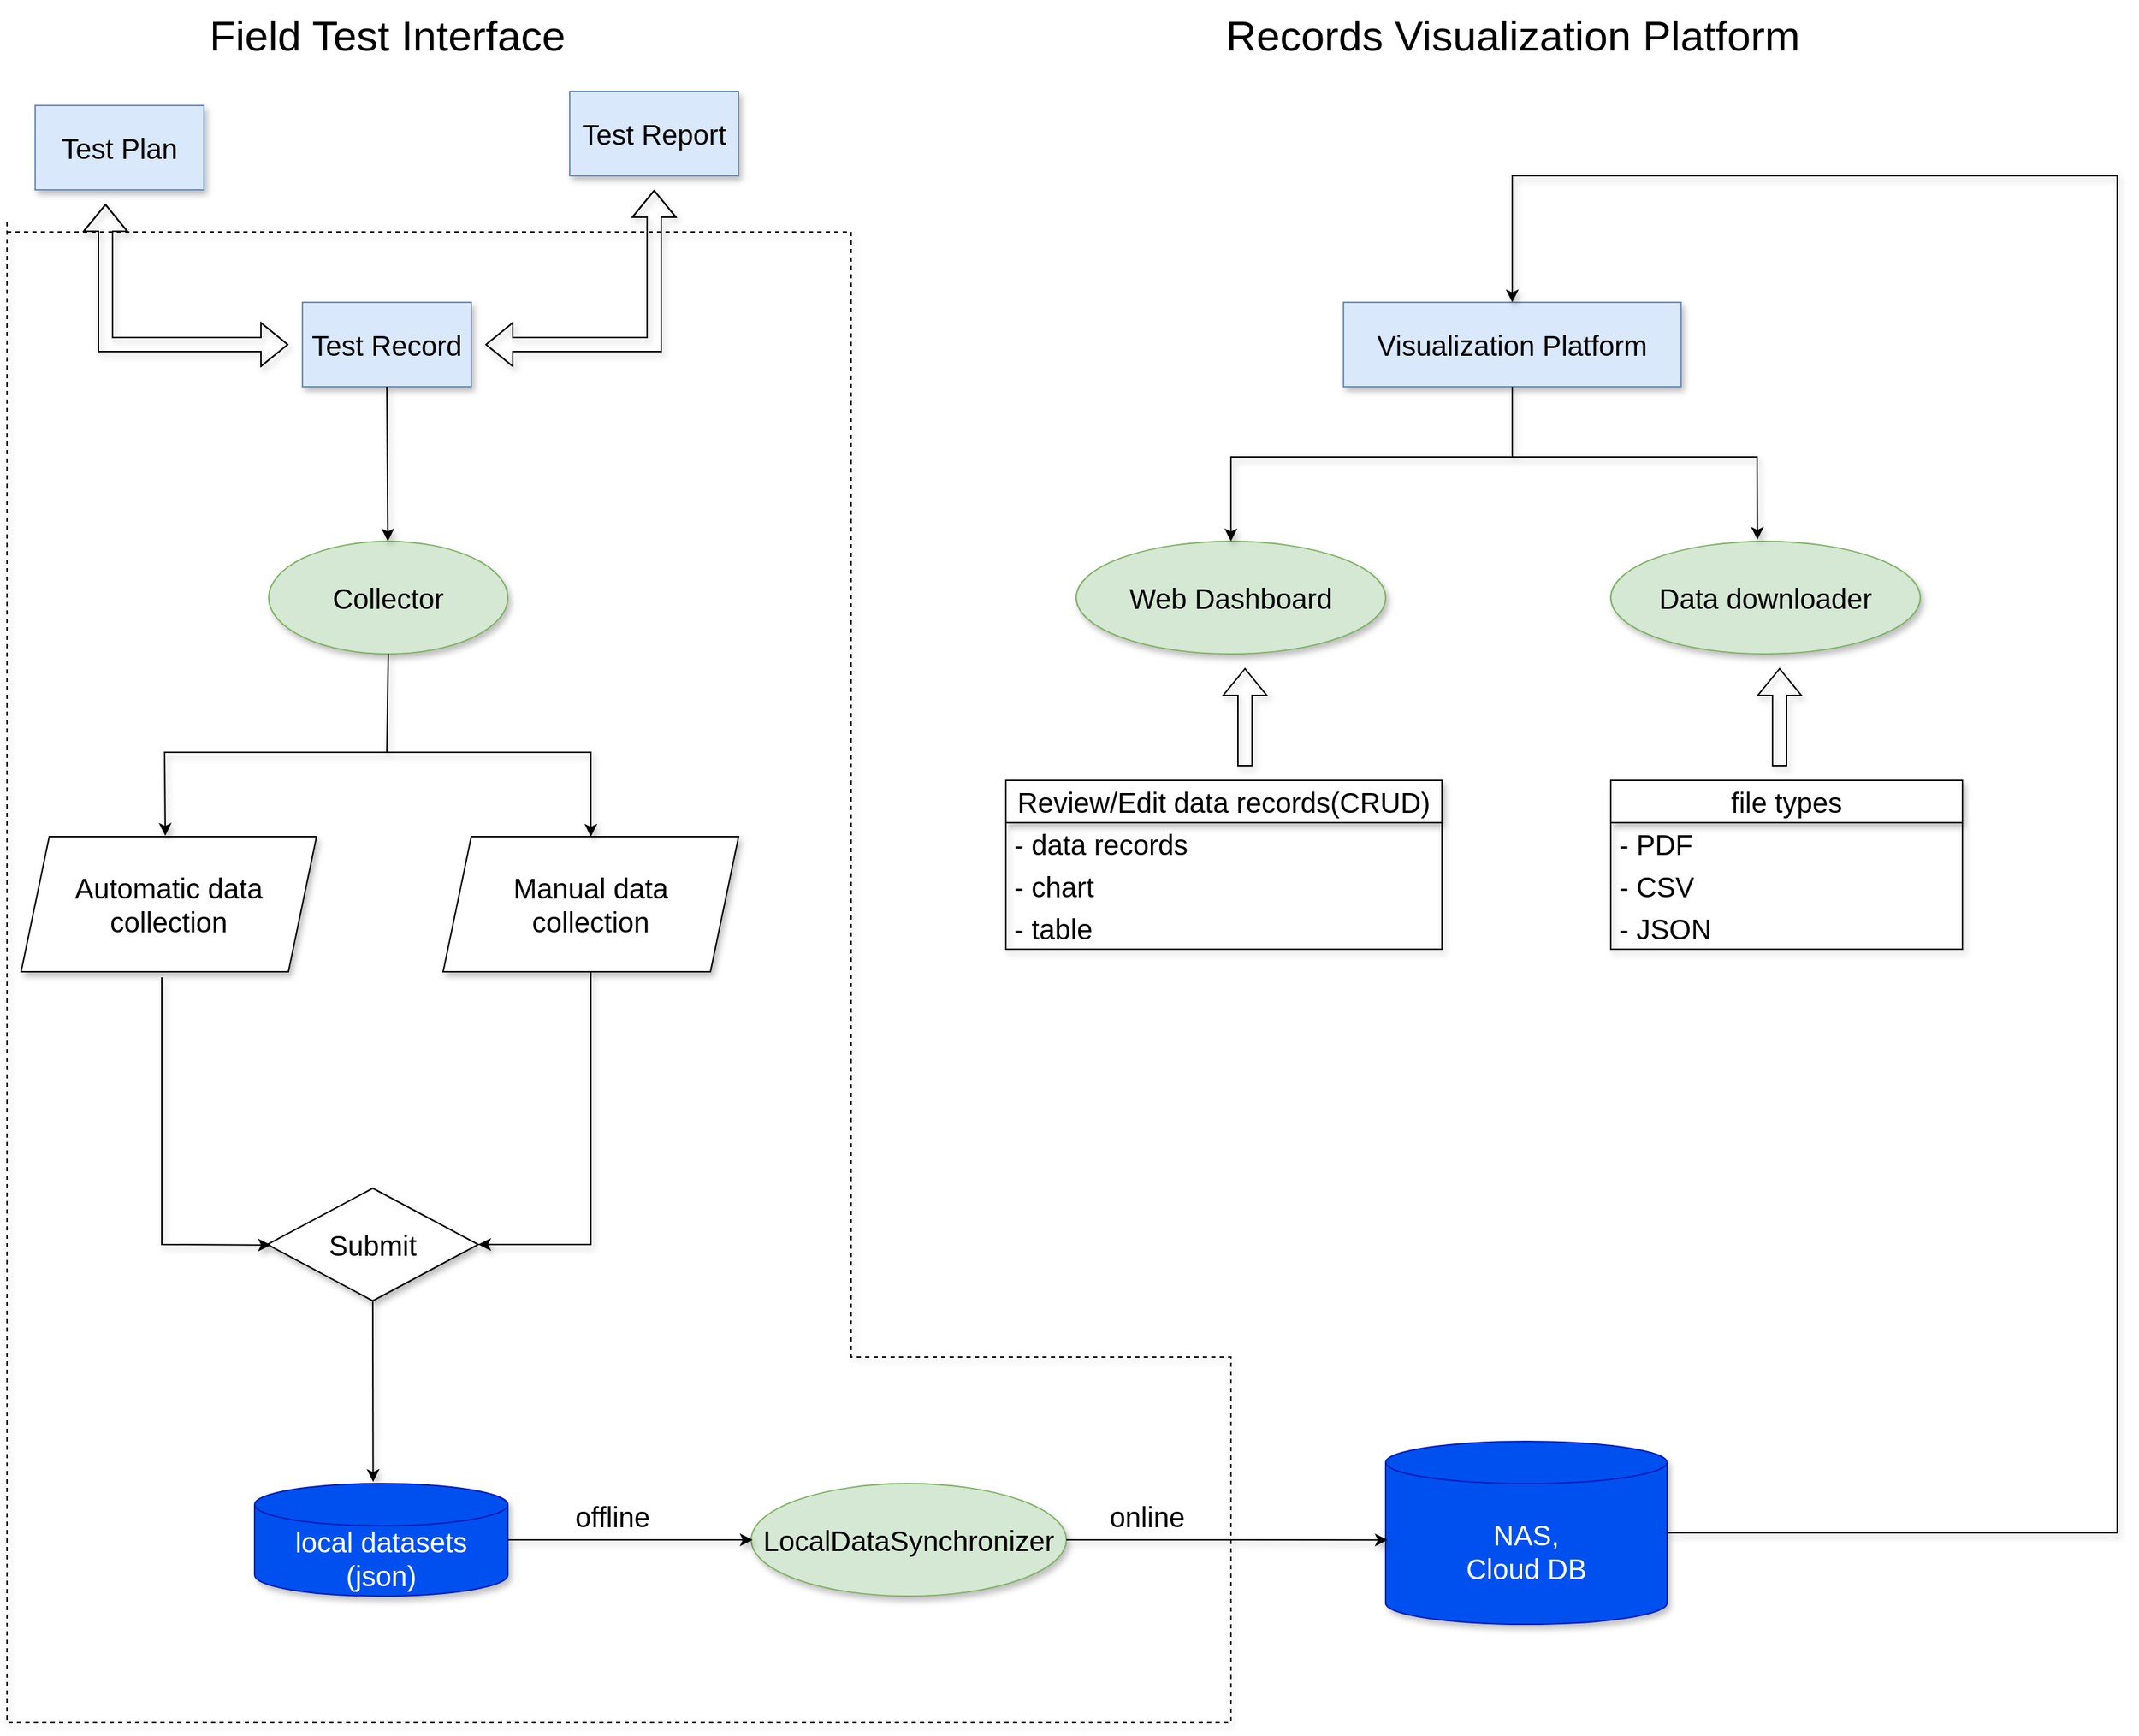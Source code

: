 <mxfile version="22.1.11" type="github">
  <diagram name="Page-1" id="FfccGsqJgMrKl8kAHi3x">
    <mxGraphModel dx="1893" dy="1899" grid="1" gridSize="10" guides="1" tooltips="1" connect="1" arrows="1" fold="1" page="1" pageScale="1" pageWidth="1169" pageHeight="827" math="0" shadow="0">
      <root>
        <mxCell id="0" />
        <mxCell id="1" parent="0" />
        <mxCell id="A4l-o2NZdVwnyrjvBV0h-2" value="Visualization Platform" style="rounded=0;whiteSpace=wrap;html=1;fontSize=20;shadow=1;fillColor=#dae8fc;strokeColor=#6c8ebf;" vertex="1" parent="1">
          <mxGeometry x="1000" y="-10" width="240" height="60" as="geometry" />
        </mxCell>
        <mxCell id="A4l-o2NZdVwnyrjvBV0h-4" value="Test Plan" style="rounded=0;whiteSpace=wrap;html=1;fontSize=20;shadow=1;fillColor=#dae8fc;strokeColor=#6c8ebf;" vertex="1" parent="1">
          <mxGeometry x="70" y="-150" width="120" height="60" as="geometry" />
        </mxCell>
        <mxCell id="A4l-o2NZdVwnyrjvBV0h-5" value="Test Record" style="rounded=0;whiteSpace=wrap;html=1;fontSize=20;shadow=1;fillColor=#dae8fc;strokeColor=#6c8ebf;" vertex="1" parent="1">
          <mxGeometry x="260" y="-10" width="120" height="60" as="geometry" />
        </mxCell>
        <mxCell id="A4l-o2NZdVwnyrjvBV0h-6" value="Test Report" style="rounded=0;whiteSpace=wrap;html=1;fontSize=20;shadow=1;fillColor=#dae8fc;strokeColor=#6c8ebf;" vertex="1" parent="1">
          <mxGeometry x="450" y="-160" width="120" height="60" as="geometry" />
        </mxCell>
        <mxCell id="A4l-o2NZdVwnyrjvBV0h-12" value="Collector" style="ellipse;whiteSpace=wrap;html=1;fontSize=20;shadow=1;fillColor=#d5e8d4;strokeColor=#82b366;" vertex="1" parent="1">
          <mxGeometry x="236" y="160" width="170" height="80" as="geometry" />
        </mxCell>
        <mxCell id="A4l-o2NZdVwnyrjvBV0h-13" value="NAS,&lt;br&gt;Cloud DB" style="shape=cylinder3;whiteSpace=wrap;html=1;boundedLbl=1;backgroundOutline=1;size=15;fontSize=20;shadow=1;fillColor=#0050ef;fontColor=#ffffff;strokeColor=#001DBC;" vertex="1" parent="1">
          <mxGeometry x="1030" y="800" width="200" height="130" as="geometry" />
        </mxCell>
        <mxCell id="A4l-o2NZdVwnyrjvBV0h-14" value="local datasets&lt;br&gt;(json)" style="shape=cylinder3;whiteSpace=wrap;html=1;boundedLbl=1;backgroundOutline=1;size=15;fontSize=20;shadow=1;fillColor=#0050ef;fontColor=#ffffff;strokeColor=#001DBC;" vertex="1" parent="1">
          <mxGeometry x="226" y="830" width="180" height="80" as="geometry" />
        </mxCell>
        <mxCell id="A4l-o2NZdVwnyrjvBV0h-16" value="LocalDataSynchronizer" style="ellipse;whiteSpace=wrap;html=1;fontSize=20;shadow=1;fillColor=#d5e8d4;strokeColor=#82b366;" vertex="1" parent="1">
          <mxGeometry x="579" y="830" width="224" height="80" as="geometry" />
        </mxCell>
        <mxCell id="A4l-o2NZdVwnyrjvBV0h-17" value="Automatic data&lt;br&gt;collection" style="shape=parallelogram;perimeter=parallelogramPerimeter;whiteSpace=wrap;html=1;fixedSize=1;fontSize=20;shadow=1;" vertex="1" parent="1">
          <mxGeometry x="60" y="370" width="210" height="96" as="geometry" />
        </mxCell>
        <mxCell id="A4l-o2NZdVwnyrjvBV0h-18" value="Manual data&lt;br&gt;collection" style="shape=parallelogram;perimeter=parallelogramPerimeter;whiteSpace=wrap;html=1;fixedSize=1;fontSize=20;shadow=1;" vertex="1" parent="1">
          <mxGeometry x="360" y="370" width="210" height="96" as="geometry" />
        </mxCell>
        <mxCell id="A4l-o2NZdVwnyrjvBV0h-20" value="Submit" style="rhombus;whiteSpace=wrap;html=1;fontSize=20;shadow=1;" vertex="1" parent="1">
          <mxGeometry x="235" y="620" width="150" height="80" as="geometry" />
        </mxCell>
        <mxCell id="A4l-o2NZdVwnyrjvBV0h-22" value="" style="endArrow=classic;html=1;rounded=0;exitX=0.5;exitY=1;exitDx=0;exitDy=0;shadow=1;" edge="1" parent="1" source="A4l-o2NZdVwnyrjvBV0h-5" target="A4l-o2NZdVwnyrjvBV0h-12">
          <mxGeometry width="50" height="50" relative="1" as="geometry">
            <mxPoint x="510" y="110" as="sourcePoint" />
            <mxPoint x="560" y="60" as="targetPoint" />
          </mxGeometry>
        </mxCell>
        <mxCell id="A4l-o2NZdVwnyrjvBV0h-23" value="" style="endArrow=classic;html=1;rounded=0;exitX=0.5;exitY=1;exitDx=0;exitDy=0;entryX=0.5;entryY=0;entryDx=0;entryDy=0;shadow=1;" edge="1" parent="1" source="A4l-o2NZdVwnyrjvBV0h-12" target="A4l-o2NZdVwnyrjvBV0h-18">
          <mxGeometry width="50" height="50" relative="1" as="geometry">
            <mxPoint x="460" y="540" as="sourcePoint" />
            <mxPoint x="510" y="490" as="targetPoint" />
            <Array as="points">
              <mxPoint x="320" y="310" />
              <mxPoint x="465" y="310" />
            </Array>
          </mxGeometry>
        </mxCell>
        <mxCell id="A4l-o2NZdVwnyrjvBV0h-24" value="" style="endArrow=classic;html=1;rounded=0;entryX=0.488;entryY=-0.007;entryDx=0;entryDy=0;entryPerimeter=0;shadow=1;" edge="1" parent="1" target="A4l-o2NZdVwnyrjvBV0h-17">
          <mxGeometry width="50" height="50" relative="1" as="geometry">
            <mxPoint x="320" y="310" as="sourcePoint" />
            <mxPoint x="360" y="380" as="targetPoint" />
            <Array as="points">
              <mxPoint x="162" y="310" />
            </Array>
          </mxGeometry>
        </mxCell>
        <mxCell id="A4l-o2NZdVwnyrjvBV0h-25" value="" style="endArrow=classic;html=1;rounded=0;entryX=0.017;entryY=0.505;entryDx=0;entryDy=0;entryPerimeter=0;shadow=1;" edge="1" parent="1" target="A4l-o2NZdVwnyrjvBV0h-20">
          <mxGeometry width="50" height="50" relative="1" as="geometry">
            <mxPoint x="160" y="470" as="sourcePoint" />
            <mxPoint x="230" y="660" as="targetPoint" />
            <Array as="points">
              <mxPoint x="160" y="660" />
            </Array>
          </mxGeometry>
        </mxCell>
        <mxCell id="A4l-o2NZdVwnyrjvBV0h-26" value="" style="endArrow=classic;html=1;rounded=0;exitX=0.5;exitY=1;exitDx=0;exitDy=0;entryX=1;entryY=0.5;entryDx=0;entryDy=0;shadow=1;" edge="1" parent="1" source="A4l-o2NZdVwnyrjvBV0h-18" target="A4l-o2NZdVwnyrjvBV0h-20">
          <mxGeometry width="50" height="50" relative="1" as="geometry">
            <mxPoint x="480" y="620" as="sourcePoint" />
            <mxPoint x="530" y="570" as="targetPoint" />
            <Array as="points">
              <mxPoint x="465" y="660" />
            </Array>
          </mxGeometry>
        </mxCell>
        <mxCell id="A4l-o2NZdVwnyrjvBV0h-27" value="" style="endArrow=classic;html=1;rounded=0;entryX=0.468;entryY=-0.015;entryDx=0;entryDy=0;entryPerimeter=0;exitX=0.5;exitY=1;exitDx=0;exitDy=0;shadow=1;" edge="1" parent="1" source="A4l-o2NZdVwnyrjvBV0h-20" target="A4l-o2NZdVwnyrjvBV0h-14">
          <mxGeometry width="50" height="50" relative="1" as="geometry">
            <mxPoint x="260" y="710" as="sourcePoint" />
            <mxPoint x="310" y="660" as="targetPoint" />
          </mxGeometry>
        </mxCell>
        <mxCell id="A4l-o2NZdVwnyrjvBV0h-28" value="" style="endArrow=classic;html=1;rounded=0;exitX=1;exitY=0.5;exitDx=0;exitDy=0;exitPerimeter=0;shadow=1;" edge="1" parent="1" source="A4l-o2NZdVwnyrjvBV0h-14">
          <mxGeometry width="50" height="50" relative="1" as="geometry">
            <mxPoint x="360" y="740" as="sourcePoint" />
            <mxPoint x="580" y="870" as="targetPoint" />
          </mxGeometry>
        </mxCell>
        <mxCell id="A4l-o2NZdVwnyrjvBV0h-29" value="" style="endArrow=classic;html=1;rounded=0;entryX=0.007;entryY=0.539;entryDx=0;entryDy=0;entryPerimeter=0;exitX=1;exitY=0.5;exitDx=0;exitDy=0;shadow=1;" edge="1" parent="1" source="A4l-o2NZdVwnyrjvBV0h-16" target="A4l-o2NZdVwnyrjvBV0h-13">
          <mxGeometry width="50" height="50" relative="1" as="geometry">
            <mxPoint x="600" y="700" as="sourcePoint" />
            <mxPoint x="650" y="650" as="targetPoint" />
          </mxGeometry>
        </mxCell>
        <mxCell id="A4l-o2NZdVwnyrjvBV0h-30" value="&lt;font style=&quot;font-size: 20px;&quot;&gt;online&lt;/font&gt;" style="text;html=1;align=center;verticalAlign=middle;resizable=0;points=[];autosize=1;strokeColor=none;fillColor=none;shadow=1;" vertex="1" parent="1">
          <mxGeometry x="820" y="833" width="80" height="40" as="geometry" />
        </mxCell>
        <mxCell id="A4l-o2NZdVwnyrjvBV0h-31" value="&lt;font style=&quot;font-size: 20px;&quot;&gt;offline&lt;/font&gt;" style="text;html=1;align=center;verticalAlign=middle;resizable=0;points=[];autosize=1;strokeColor=none;fillColor=none;shadow=1;" vertex="1" parent="1">
          <mxGeometry x="440" y="833" width="80" height="40" as="geometry" />
        </mxCell>
        <mxCell id="A4l-o2NZdVwnyrjvBV0h-32" value="Web Dashboard" style="ellipse;whiteSpace=wrap;html=1;fontSize=20;shadow=1;fillColor=#d5e8d4;strokeColor=#82b366;" vertex="1" parent="1">
          <mxGeometry x="810" y="160" width="220" height="80" as="geometry" />
        </mxCell>
        <mxCell id="A4l-o2NZdVwnyrjvBV0h-33" value="Data downloader" style="ellipse;whiteSpace=wrap;html=1;fontSize=20;shadow=1;fillColor=#d5e8d4;strokeColor=#82b366;" vertex="1" parent="1">
          <mxGeometry x="1190" y="160" width="220" height="80" as="geometry" />
        </mxCell>
        <mxCell id="A4l-o2NZdVwnyrjvBV0h-34" value="Review/Edit data records(CRUD)" style="swimlane;fontStyle=0;childLayout=stackLayout;horizontal=1;startSize=30;horizontalStack=0;resizeParent=1;resizeParentMax=0;resizeLast=0;collapsible=1;marginBottom=0;whiteSpace=wrap;html=1;fontSize=20;shadow=1;" vertex="1" parent="1">
          <mxGeometry x="760" y="330" width="310" height="120" as="geometry" />
        </mxCell>
        <mxCell id="A4l-o2NZdVwnyrjvBV0h-35" value="- data records" style="text;strokeColor=none;fillColor=none;align=left;verticalAlign=middle;spacingLeft=4;spacingRight=4;overflow=hidden;points=[[0,0.5],[1,0.5]];portConstraint=eastwest;rotatable=0;whiteSpace=wrap;html=1;fontSize=20;shadow=1;" vertex="1" parent="A4l-o2NZdVwnyrjvBV0h-34">
          <mxGeometry y="30" width="310" height="30" as="geometry" />
        </mxCell>
        <mxCell id="A4l-o2NZdVwnyrjvBV0h-36" value="- chart" style="text;strokeColor=none;fillColor=none;align=left;verticalAlign=middle;spacingLeft=4;spacingRight=4;overflow=hidden;points=[[0,0.5],[1,0.5]];portConstraint=eastwest;rotatable=0;whiteSpace=wrap;html=1;fontSize=20;shadow=1;" vertex="1" parent="A4l-o2NZdVwnyrjvBV0h-34">
          <mxGeometry y="60" width="310" height="30" as="geometry" />
        </mxCell>
        <mxCell id="A4l-o2NZdVwnyrjvBV0h-37" value="- table" style="text;strokeColor=none;fillColor=none;align=left;verticalAlign=middle;spacingLeft=4;spacingRight=4;overflow=hidden;points=[[0,0.5],[1,0.5]];portConstraint=eastwest;rotatable=0;whiteSpace=wrap;html=1;fontSize=20;shadow=1;" vertex="1" parent="A4l-o2NZdVwnyrjvBV0h-34">
          <mxGeometry y="90" width="310" height="30" as="geometry" />
        </mxCell>
        <mxCell id="A4l-o2NZdVwnyrjvBV0h-39" value="file types" style="swimlane;fontStyle=0;childLayout=stackLayout;horizontal=1;startSize=30;horizontalStack=0;resizeParent=1;resizeParentMax=0;resizeLast=0;collapsible=1;marginBottom=0;whiteSpace=wrap;html=1;fontSize=20;shadow=1;" vertex="1" parent="1">
          <mxGeometry x="1190" y="330" width="250" height="120" as="geometry" />
        </mxCell>
        <mxCell id="A4l-o2NZdVwnyrjvBV0h-40" value="- PDF" style="text;strokeColor=none;fillColor=none;align=left;verticalAlign=middle;spacingLeft=4;spacingRight=4;overflow=hidden;points=[[0,0.5],[1,0.5]];portConstraint=eastwest;rotatable=0;whiteSpace=wrap;html=1;fontSize=20;shadow=1;" vertex="1" parent="A4l-o2NZdVwnyrjvBV0h-39">
          <mxGeometry y="30" width="250" height="30" as="geometry" />
        </mxCell>
        <mxCell id="A4l-o2NZdVwnyrjvBV0h-41" value="- CSV" style="text;strokeColor=none;fillColor=none;align=left;verticalAlign=middle;spacingLeft=4;spacingRight=4;overflow=hidden;points=[[0,0.5],[1,0.5]];portConstraint=eastwest;rotatable=0;whiteSpace=wrap;html=1;fontSize=20;shadow=1;" vertex="1" parent="A4l-o2NZdVwnyrjvBV0h-39">
          <mxGeometry y="60" width="250" height="30" as="geometry" />
        </mxCell>
        <mxCell id="A4l-o2NZdVwnyrjvBV0h-42" value="- JSON" style="text;strokeColor=none;fillColor=none;align=left;verticalAlign=middle;spacingLeft=4;spacingRight=4;overflow=hidden;points=[[0,0.5],[1,0.5]];portConstraint=eastwest;rotatable=0;whiteSpace=wrap;html=1;fontSize=20;shadow=1;" vertex="1" parent="A4l-o2NZdVwnyrjvBV0h-39">
          <mxGeometry y="90" width="250" height="30" as="geometry" />
        </mxCell>
        <mxCell id="A4l-o2NZdVwnyrjvBV0h-43" value="" style="endArrow=classic;html=1;rounded=0;exitX=1;exitY=0.5;exitDx=0;exitDy=0;exitPerimeter=0;entryX=0.5;entryY=0;entryDx=0;entryDy=0;shadow=1;" edge="1" parent="1" source="A4l-o2NZdVwnyrjvBV0h-13" target="A4l-o2NZdVwnyrjvBV0h-2">
          <mxGeometry width="50" height="50" relative="1" as="geometry">
            <mxPoint x="1100" y="630" as="sourcePoint" />
            <mxPoint x="1150" y="580" as="targetPoint" />
            <Array as="points">
              <mxPoint x="1550" y="865" />
              <mxPoint x="1550" y="-100" />
              <mxPoint x="1120" y="-100" />
            </Array>
          </mxGeometry>
        </mxCell>
        <mxCell id="A4l-o2NZdVwnyrjvBV0h-44" value="" style="endArrow=none;dashed=1;html=1;rounded=0;shadow=1;" edge="1" parent="1">
          <mxGeometry width="50" height="50" relative="1" as="geometry">
            <mxPoint x="50" y="-60" as="sourcePoint" />
            <mxPoint x="50" y="-70" as="targetPoint" />
            <Array as="points">
              <mxPoint x="650" y="-60" />
              <mxPoint x="650" y="740" />
              <mxPoint x="920" y="740" />
              <mxPoint x="920" y="1000" />
              <mxPoint x="50" y="1000" />
            </Array>
          </mxGeometry>
        </mxCell>
        <mxCell id="A4l-o2NZdVwnyrjvBV0h-47" value="" style="shape=flexArrow;endArrow=classic;startArrow=classic;html=1;rounded=0;shadow=1;" edge="1" parent="1">
          <mxGeometry width="100" height="100" relative="1" as="geometry">
            <mxPoint x="390" y="20" as="sourcePoint" />
            <mxPoint x="510" y="-90" as="targetPoint" />
            <Array as="points">
              <mxPoint x="510" y="20" />
            </Array>
          </mxGeometry>
        </mxCell>
        <mxCell id="A4l-o2NZdVwnyrjvBV0h-48" value="" style="shape=flexArrow;endArrow=classic;startArrow=classic;html=1;rounded=0;shadow=1;" edge="1" parent="1">
          <mxGeometry width="100" height="100" relative="1" as="geometry">
            <mxPoint x="250" y="20" as="sourcePoint" />
            <mxPoint x="120" y="-80" as="targetPoint" />
            <Array as="points">
              <mxPoint x="120" y="20" />
            </Array>
          </mxGeometry>
        </mxCell>
        <mxCell id="A4l-o2NZdVwnyrjvBV0h-49" value="" style="shape=flexArrow;endArrow=classic;html=1;rounded=0;shadow=1;" edge="1" parent="1">
          <mxGeometry width="50" height="50" relative="1" as="geometry">
            <mxPoint x="930" y="320" as="sourcePoint" />
            <mxPoint x="930" y="250" as="targetPoint" />
          </mxGeometry>
        </mxCell>
        <mxCell id="A4l-o2NZdVwnyrjvBV0h-50" value="" style="shape=flexArrow;endArrow=classic;html=1;rounded=0;shadow=1;" edge="1" parent="1">
          <mxGeometry width="50" height="50" relative="1" as="geometry">
            <mxPoint x="1310" y="320" as="sourcePoint" />
            <mxPoint x="1310" y="250" as="targetPoint" />
          </mxGeometry>
        </mxCell>
        <mxCell id="A4l-o2NZdVwnyrjvBV0h-51" value="" style="endArrow=classic;html=1;rounded=0;exitX=0.5;exitY=1;exitDx=0;exitDy=0;entryX=0.474;entryY=-0.015;entryDx=0;entryDy=0;entryPerimeter=0;shadow=1;" edge="1" parent="1" source="A4l-o2NZdVwnyrjvBV0h-2" target="A4l-o2NZdVwnyrjvBV0h-33">
          <mxGeometry width="50" height="50" relative="1" as="geometry">
            <mxPoint x="1370" y="140" as="sourcePoint" />
            <mxPoint x="1420" y="90" as="targetPoint" />
            <Array as="points">
              <mxPoint x="1120" y="100" />
              <mxPoint x="1294" y="100" />
            </Array>
          </mxGeometry>
        </mxCell>
        <mxCell id="A4l-o2NZdVwnyrjvBV0h-52" value="" style="endArrow=classic;html=1;rounded=0;entryX=0.5;entryY=0;entryDx=0;entryDy=0;shadow=1;" edge="1" parent="1" target="A4l-o2NZdVwnyrjvBV0h-32">
          <mxGeometry width="50" height="50" relative="1" as="geometry">
            <mxPoint x="1120" y="100" as="sourcePoint" />
            <mxPoint x="1130" y="100" as="targetPoint" />
            <Array as="points">
              <mxPoint x="920" y="100" />
            </Array>
          </mxGeometry>
        </mxCell>
        <mxCell id="A4l-o2NZdVwnyrjvBV0h-53" value="&lt;font style=&quot;font-size: 30px;&quot;&gt;Field Test Interface&lt;/font&gt;" style="text;html=1;align=center;verticalAlign=middle;resizable=0;points=[];autosize=1;strokeColor=none;fillColor=none;" vertex="1" parent="1">
          <mxGeometry x="180" y="-225" width="280" height="50" as="geometry" />
        </mxCell>
        <mxCell id="A4l-o2NZdVwnyrjvBV0h-54" value="&lt;font style=&quot;font-size: 30px;&quot;&gt;Records Visualization Platform&lt;/font&gt;" style="text;html=1;align=center;verticalAlign=middle;resizable=0;points=[];autosize=1;strokeColor=none;fillColor=none;" vertex="1" parent="1">
          <mxGeometry x="905" y="-225" width="430" height="50" as="geometry" />
        </mxCell>
      </root>
    </mxGraphModel>
  </diagram>
</mxfile>
